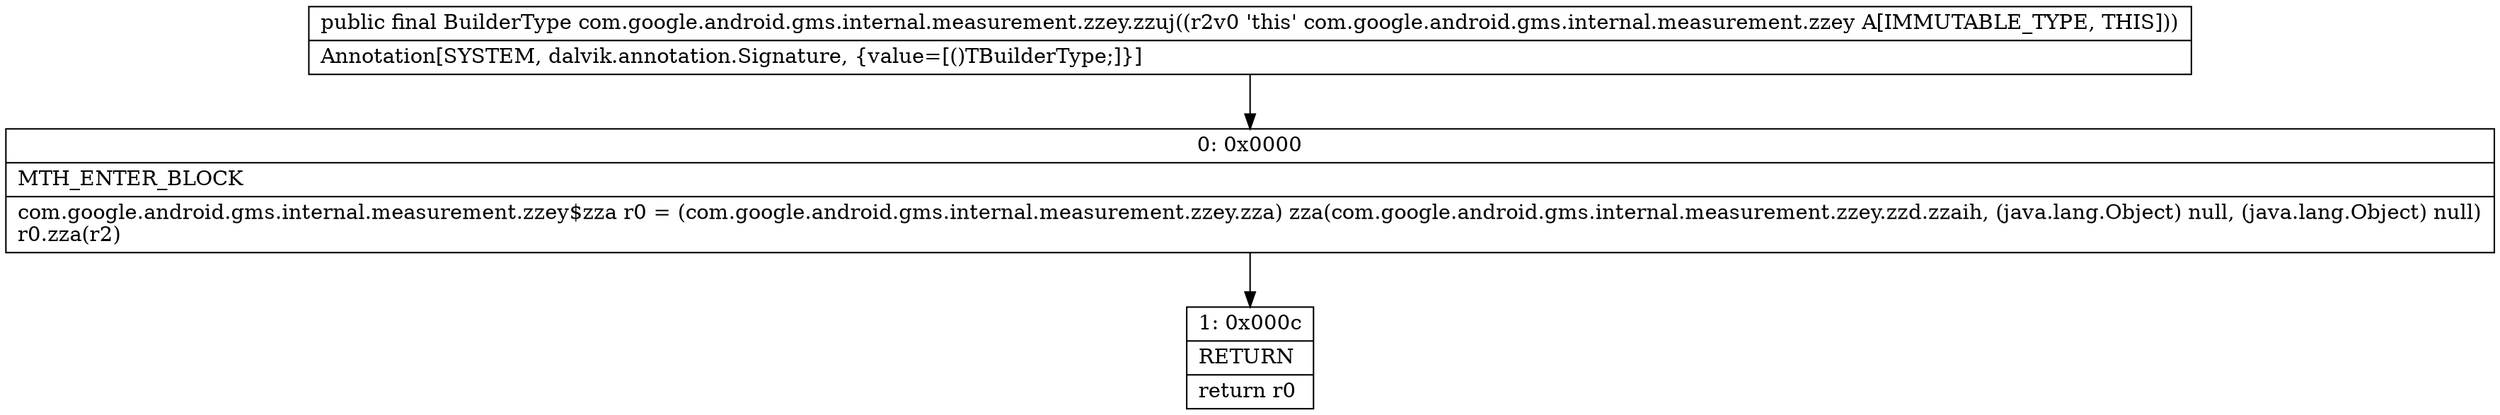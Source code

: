 digraph "CFG forcom.google.android.gms.internal.measurement.zzey.zzuj()Lcom\/google\/android\/gms\/internal\/measurement\/zzey$zza;" {
Node_0 [shape=record,label="{0\:\ 0x0000|MTH_ENTER_BLOCK\l|com.google.android.gms.internal.measurement.zzey$zza r0 = (com.google.android.gms.internal.measurement.zzey.zza) zza(com.google.android.gms.internal.measurement.zzey.zzd.zzaih, (java.lang.Object) null, (java.lang.Object) null)\lr0.zza(r2)\l}"];
Node_1 [shape=record,label="{1\:\ 0x000c|RETURN\l|return r0\l}"];
MethodNode[shape=record,label="{public final BuilderType com.google.android.gms.internal.measurement.zzey.zzuj((r2v0 'this' com.google.android.gms.internal.measurement.zzey A[IMMUTABLE_TYPE, THIS]))  | Annotation[SYSTEM, dalvik.annotation.Signature, \{value=[()TBuilderType;]\}]\l}"];
MethodNode -> Node_0;
Node_0 -> Node_1;
}

